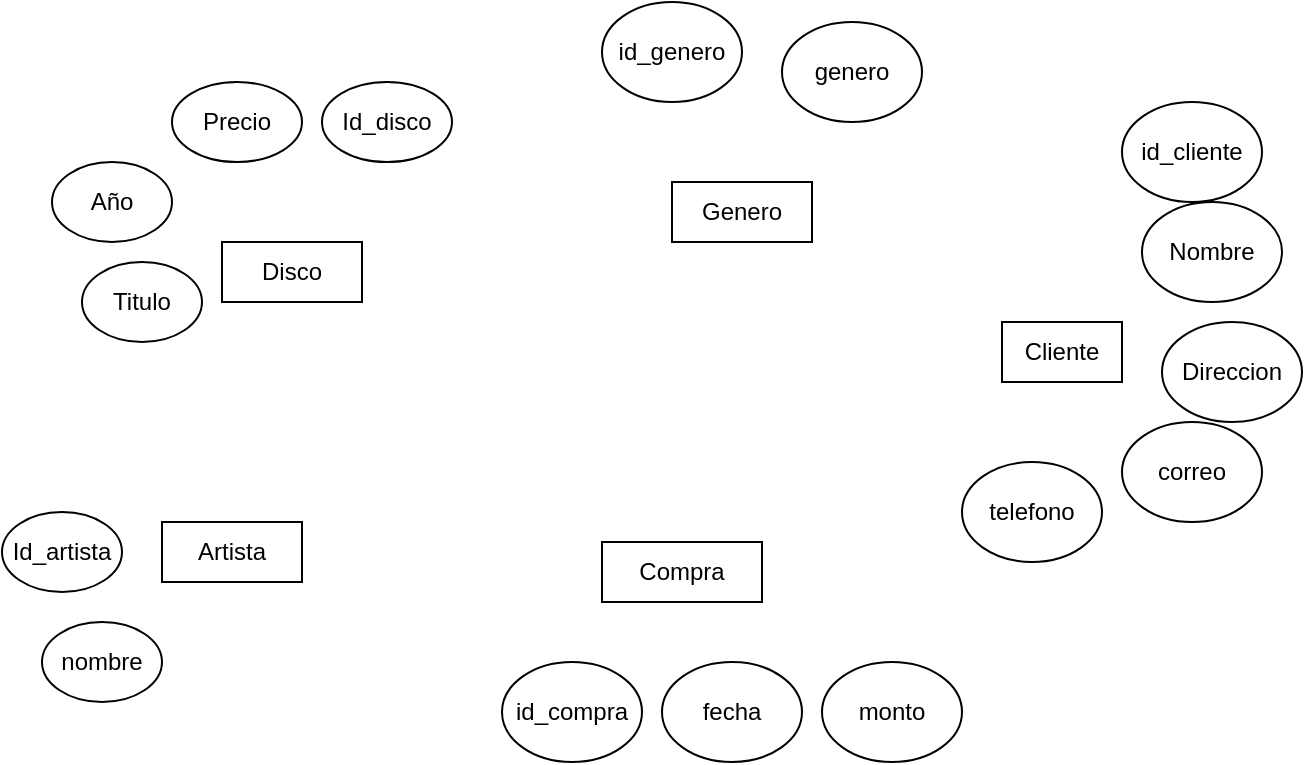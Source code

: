 <mxfile version="21.3.2" type="github">
  <diagram id="R2lEEEUBdFMjLlhIrx00" name="Page-1">
    <mxGraphModel dx="658" dy="396" grid="1" gridSize="10" guides="1" tooltips="1" connect="1" arrows="1" fold="1" page="1" pageScale="1" pageWidth="850" pageHeight="1100" math="0" shadow="0" extFonts="Permanent Marker^https://fonts.googleapis.com/css?family=Permanent+Marker">
      <root>
        <mxCell id="0" />
        <mxCell id="1" parent="0" />
        <mxCell id="5ByrfbzAKBBucceN1gz2-1" value="&lt;div&gt;Disco&lt;/div&gt;" style="rounded=0;whiteSpace=wrap;html=1;" vertex="1" parent="1">
          <mxGeometry x="200" y="180" width="70" height="30" as="geometry" />
        </mxCell>
        <mxCell id="5ByrfbzAKBBucceN1gz2-2" value="Genero" style="rounded=0;whiteSpace=wrap;html=1;" vertex="1" parent="1">
          <mxGeometry x="425" y="150" width="70" height="30" as="geometry" />
        </mxCell>
        <mxCell id="5ByrfbzAKBBucceN1gz2-3" value="&lt;div&gt;Cliente&lt;/div&gt;" style="rounded=0;whiteSpace=wrap;html=1;" vertex="1" parent="1">
          <mxGeometry x="590" y="220" width="60" height="30" as="geometry" />
        </mxCell>
        <mxCell id="5ByrfbzAKBBucceN1gz2-4" value="Titulo" style="ellipse;whiteSpace=wrap;html=1;" vertex="1" parent="1">
          <mxGeometry x="130" y="190" width="60" height="40" as="geometry" />
        </mxCell>
        <mxCell id="5ByrfbzAKBBucceN1gz2-6" value="Año" style="ellipse;whiteSpace=wrap;html=1;" vertex="1" parent="1">
          <mxGeometry x="115" y="140" width="60" height="40" as="geometry" />
        </mxCell>
        <mxCell id="5ByrfbzAKBBucceN1gz2-7" value="Precio" style="ellipse;whiteSpace=wrap;html=1;" vertex="1" parent="1">
          <mxGeometry x="175" y="100" width="65" height="40" as="geometry" />
        </mxCell>
        <mxCell id="5ByrfbzAKBBucceN1gz2-8" value="Compra" style="rounded=0;whiteSpace=wrap;html=1;" vertex="1" parent="1">
          <mxGeometry x="390" y="330" width="80" height="30" as="geometry" />
        </mxCell>
        <mxCell id="5ByrfbzAKBBucceN1gz2-10" value="id_genero" style="ellipse;whiteSpace=wrap;html=1;" vertex="1" parent="1">
          <mxGeometry x="390" y="60" width="70" height="50" as="geometry" />
        </mxCell>
        <mxCell id="5ByrfbzAKBBucceN1gz2-12" value="genero" style="ellipse;whiteSpace=wrap;html=1;" vertex="1" parent="1">
          <mxGeometry x="480" y="70" width="70" height="50" as="geometry" />
        </mxCell>
        <mxCell id="5ByrfbzAKBBucceN1gz2-13" value="Id_disco" style="ellipse;whiteSpace=wrap;html=1;" vertex="1" parent="1">
          <mxGeometry x="250" y="100" width="65" height="40" as="geometry" />
        </mxCell>
        <mxCell id="5ByrfbzAKBBucceN1gz2-15" value="&lt;div&gt;id_compra&lt;/div&gt;" style="ellipse;whiteSpace=wrap;html=1;" vertex="1" parent="1">
          <mxGeometry x="340" y="390" width="70" height="50" as="geometry" />
        </mxCell>
        <mxCell id="5ByrfbzAKBBucceN1gz2-16" value="&lt;div&gt;id_cliente&lt;/div&gt;" style="ellipse;whiteSpace=wrap;html=1;" vertex="1" parent="1">
          <mxGeometry x="650" y="110" width="70" height="50" as="geometry" />
        </mxCell>
        <mxCell id="5ByrfbzAKBBucceN1gz2-17" value="&lt;div&gt;fecha&lt;/div&gt;" style="ellipse;whiteSpace=wrap;html=1;" vertex="1" parent="1">
          <mxGeometry x="420" y="390" width="70" height="50" as="geometry" />
        </mxCell>
        <mxCell id="5ByrfbzAKBBucceN1gz2-18" value="monto" style="ellipse;whiteSpace=wrap;html=1;" vertex="1" parent="1">
          <mxGeometry x="500" y="390" width="70" height="50" as="geometry" />
        </mxCell>
        <mxCell id="5ByrfbzAKBBucceN1gz2-20" value="Artista" style="rounded=0;whiteSpace=wrap;html=1;" vertex="1" parent="1">
          <mxGeometry x="170" y="320" width="70" height="30" as="geometry" />
        </mxCell>
        <mxCell id="5ByrfbzAKBBucceN1gz2-22" value="&lt;div&gt;Id_artista&lt;/div&gt;" style="ellipse;whiteSpace=wrap;html=1;" vertex="1" parent="1">
          <mxGeometry x="90" y="315" width="60" height="40" as="geometry" />
        </mxCell>
        <mxCell id="5ByrfbzAKBBucceN1gz2-23" value="nombre" style="ellipse;whiteSpace=wrap;html=1;" vertex="1" parent="1">
          <mxGeometry x="110" y="370" width="60" height="40" as="geometry" />
        </mxCell>
        <mxCell id="5ByrfbzAKBBucceN1gz2-25" value="Nombre" style="ellipse;whiteSpace=wrap;html=1;" vertex="1" parent="1">
          <mxGeometry x="660" y="160" width="70" height="50" as="geometry" />
        </mxCell>
        <mxCell id="5ByrfbzAKBBucceN1gz2-26" value="&lt;div&gt;Direccion&lt;/div&gt;" style="ellipse;whiteSpace=wrap;html=1;" vertex="1" parent="1">
          <mxGeometry x="670" y="220" width="70" height="50" as="geometry" />
        </mxCell>
        <mxCell id="5ByrfbzAKBBucceN1gz2-27" value="correo" style="ellipse;whiteSpace=wrap;html=1;" vertex="1" parent="1">
          <mxGeometry x="650" y="270" width="70" height="50" as="geometry" />
        </mxCell>
        <mxCell id="5ByrfbzAKBBucceN1gz2-28" value="telefono" style="ellipse;whiteSpace=wrap;html=1;" vertex="1" parent="1">
          <mxGeometry x="570" y="290" width="70" height="50" as="geometry" />
        </mxCell>
      </root>
    </mxGraphModel>
  </diagram>
</mxfile>
